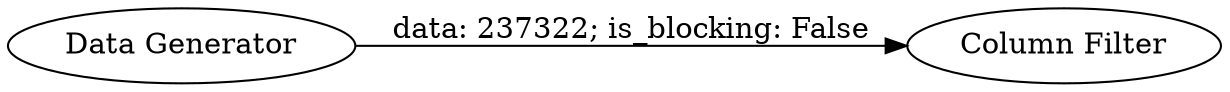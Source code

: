 digraph {
	"-8723658947243966865_2" [label="Column Filter"]
	"-8723658947243966865_1" [label="Data Generator"]
	"-8723658947243966865_1" -> "-8723658947243966865_2" [label="data: 237322; is_blocking: False"]
	rankdir=LR
}

